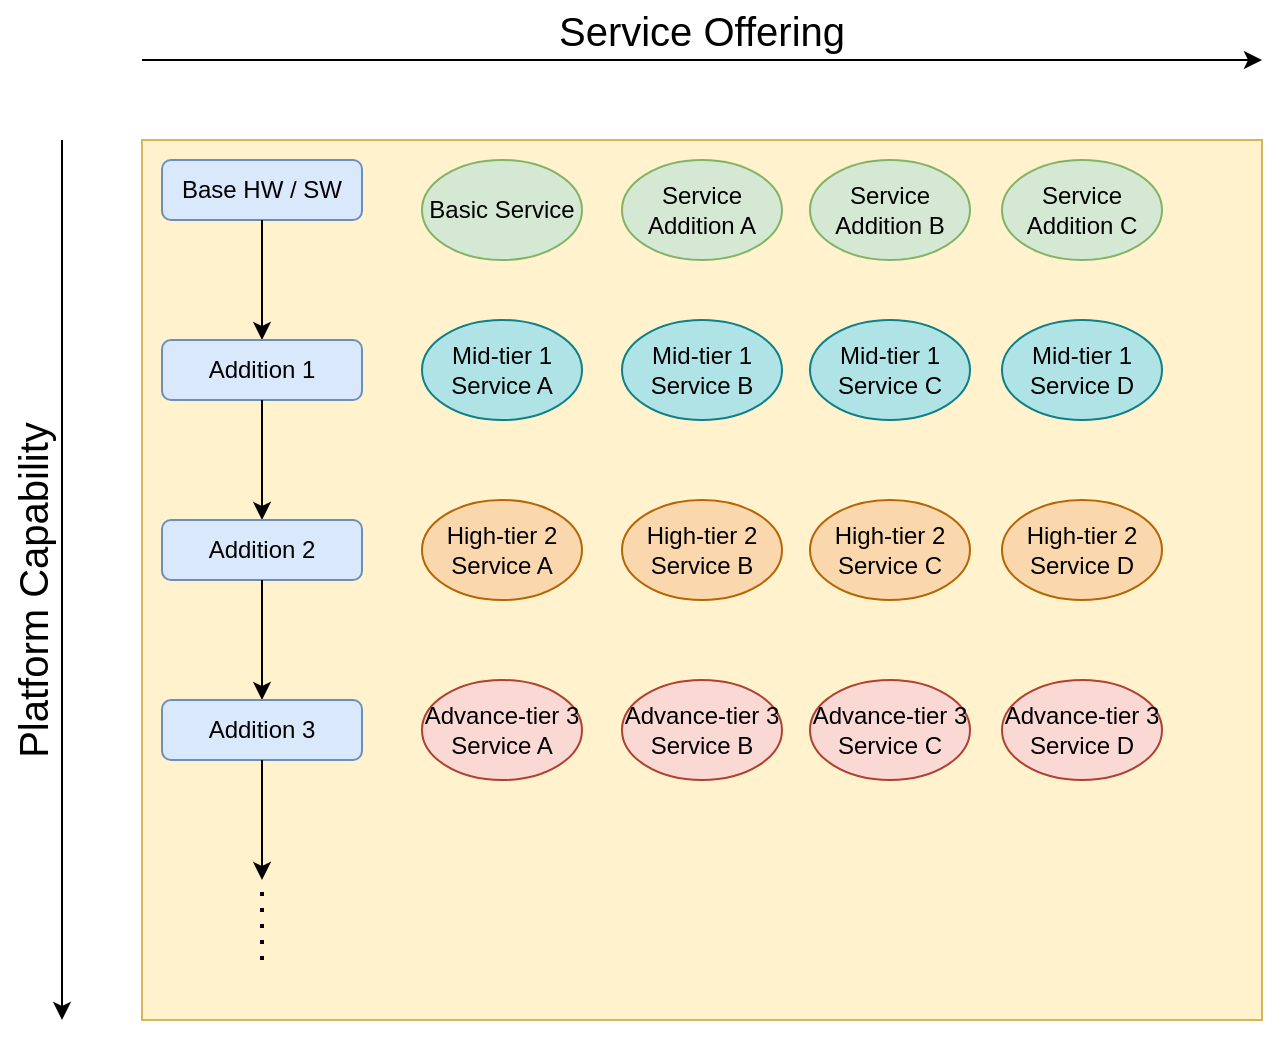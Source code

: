 <mxfile version="22.1.2" type="device">
  <diagram name="Page-1" id="fVKzoIfiD8yvwABQN3Qc">
    <mxGraphModel dx="984" dy="651" grid="1" gridSize="10" guides="1" tooltips="1" connect="1" arrows="1" fold="1" page="1" pageScale="1" pageWidth="827" pageHeight="1169" math="0" shadow="0">
      <root>
        <mxCell id="0" />
        <mxCell id="1" parent="0" />
        <mxCell id="MHmUOS_yZu0XGYur4rxJ-17" value="" style="rounded=0;whiteSpace=wrap;html=1;fillColor=#fff2cc;strokeColor=#d6b656;" vertex="1" parent="1">
          <mxGeometry x="80" y="80" width="560" height="440" as="geometry" />
        </mxCell>
        <mxCell id="MHmUOS_yZu0XGYur4rxJ-18" value="" style="endArrow=classic;html=1;rounded=0;" edge="1" parent="1">
          <mxGeometry width="50" height="50" relative="1" as="geometry">
            <mxPoint x="40" y="80" as="sourcePoint" />
            <mxPoint x="40" y="520" as="targetPoint" />
          </mxGeometry>
        </mxCell>
        <mxCell id="MHmUOS_yZu0XGYur4rxJ-19" value="Platform Capability" style="text;html=1;strokeColor=none;fillColor=none;align=center;verticalAlign=middle;whiteSpace=wrap;rounded=0;rotation=-90;fontSize=20;" vertex="1" parent="1">
          <mxGeometry x="-85" y="290" width="220" height="30" as="geometry" />
        </mxCell>
        <mxCell id="MHmUOS_yZu0XGYur4rxJ-20" value="" style="endArrow=classic;html=1;rounded=0;" edge="1" parent="1">
          <mxGeometry width="50" height="50" relative="1" as="geometry">
            <mxPoint x="80" y="40" as="sourcePoint" />
            <mxPoint x="640" y="40" as="targetPoint" />
          </mxGeometry>
        </mxCell>
        <mxCell id="MHmUOS_yZu0XGYur4rxJ-21" value="&lt;font style=&quot;font-size: 20px;&quot;&gt;Service Offering&lt;/font&gt;" style="text;html=1;strokeColor=none;fillColor=none;align=center;verticalAlign=middle;whiteSpace=wrap;rounded=0;" vertex="1" parent="1">
          <mxGeometry x="280" y="10" width="160" height="30" as="geometry" />
        </mxCell>
        <mxCell id="MHmUOS_yZu0XGYur4rxJ-22" value="Base HW / SW" style="rounded=1;whiteSpace=wrap;html=1;fillColor=#dae8fc;strokeColor=#6c8ebf;" vertex="1" parent="1">
          <mxGeometry x="90" y="90" width="100" height="30" as="geometry" />
        </mxCell>
        <mxCell id="MHmUOS_yZu0XGYur4rxJ-23" value="" style="endArrow=classic;html=1;rounded=0;exitX=0.5;exitY=1;exitDx=0;exitDy=0;" edge="1" parent="1" source="MHmUOS_yZu0XGYur4rxJ-22">
          <mxGeometry width="50" height="50" relative="1" as="geometry">
            <mxPoint x="390" y="360" as="sourcePoint" />
            <mxPoint x="140" y="180" as="targetPoint" />
          </mxGeometry>
        </mxCell>
        <mxCell id="MHmUOS_yZu0XGYur4rxJ-24" value="Addition 1" style="rounded=1;whiteSpace=wrap;html=1;fillColor=#dae8fc;strokeColor=#6c8ebf;" vertex="1" parent="1">
          <mxGeometry x="90" y="180" width="100" height="30" as="geometry" />
        </mxCell>
        <mxCell id="MHmUOS_yZu0XGYur4rxJ-25" value="" style="endArrow=classic;html=1;rounded=0;exitX=0.5;exitY=1;exitDx=0;exitDy=0;" edge="1" parent="1" source="MHmUOS_yZu0XGYur4rxJ-24">
          <mxGeometry width="50" height="50" relative="1" as="geometry">
            <mxPoint x="390" y="450" as="sourcePoint" />
            <mxPoint x="140" y="270" as="targetPoint" />
          </mxGeometry>
        </mxCell>
        <mxCell id="MHmUOS_yZu0XGYur4rxJ-26" value="Addition 2" style="rounded=1;whiteSpace=wrap;html=1;fillColor=#dae8fc;strokeColor=#6c8ebf;" vertex="1" parent="1">
          <mxGeometry x="90" y="270" width="100" height="30" as="geometry" />
        </mxCell>
        <mxCell id="MHmUOS_yZu0XGYur4rxJ-27" value="" style="endArrow=classic;html=1;rounded=0;exitX=0.5;exitY=1;exitDx=0;exitDy=0;" edge="1" parent="1" source="MHmUOS_yZu0XGYur4rxJ-26">
          <mxGeometry width="50" height="50" relative="1" as="geometry">
            <mxPoint x="390" y="540" as="sourcePoint" />
            <mxPoint x="140" y="360" as="targetPoint" />
          </mxGeometry>
        </mxCell>
        <mxCell id="MHmUOS_yZu0XGYur4rxJ-28" value="Addition 3" style="rounded=1;whiteSpace=wrap;html=1;fillColor=#dae8fc;strokeColor=#6c8ebf;" vertex="1" parent="1">
          <mxGeometry x="90" y="360" width="100" height="30" as="geometry" />
        </mxCell>
        <mxCell id="MHmUOS_yZu0XGYur4rxJ-29" value="" style="endArrow=classic;html=1;rounded=0;exitX=0.5;exitY=1;exitDx=0;exitDy=0;" edge="1" parent="1" source="MHmUOS_yZu0XGYur4rxJ-28">
          <mxGeometry width="50" height="50" relative="1" as="geometry">
            <mxPoint x="390" y="630" as="sourcePoint" />
            <mxPoint x="140" y="450" as="targetPoint" />
          </mxGeometry>
        </mxCell>
        <mxCell id="MHmUOS_yZu0XGYur4rxJ-30" value="" style="endArrow=none;dashed=1;html=1;dashPattern=1 3;strokeWidth=2;rounded=0;" edge="1" parent="1">
          <mxGeometry width="50" height="50" relative="1" as="geometry">
            <mxPoint x="140" y="490" as="sourcePoint" />
            <mxPoint x="140" y="450" as="targetPoint" />
          </mxGeometry>
        </mxCell>
        <mxCell id="MHmUOS_yZu0XGYur4rxJ-31" value="Basic Service" style="ellipse;whiteSpace=wrap;html=1;fillColor=#d5e8d4;strokeColor=#82b366;" vertex="1" parent="1">
          <mxGeometry x="220" y="90" width="80" height="50" as="geometry" />
        </mxCell>
        <mxCell id="MHmUOS_yZu0XGYur4rxJ-32" value="Service Addition A" style="ellipse;whiteSpace=wrap;html=1;fillColor=#d5e8d4;strokeColor=#82b366;" vertex="1" parent="1">
          <mxGeometry x="320" y="90" width="80" height="50" as="geometry" />
        </mxCell>
        <mxCell id="MHmUOS_yZu0XGYur4rxJ-33" value="Service Addition B" style="ellipse;whiteSpace=wrap;html=1;fillColor=#d5e8d4;strokeColor=#82b366;" vertex="1" parent="1">
          <mxGeometry x="414" y="90" width="80" height="50" as="geometry" />
        </mxCell>
        <mxCell id="MHmUOS_yZu0XGYur4rxJ-34" value="Service Addition C" style="ellipse;whiteSpace=wrap;html=1;fillColor=#d5e8d4;strokeColor=#82b366;" vertex="1" parent="1">
          <mxGeometry x="510" y="90" width="80" height="50" as="geometry" />
        </mxCell>
        <mxCell id="MHmUOS_yZu0XGYur4rxJ-35" value="Mid-tier 1 Service A" style="ellipse;whiteSpace=wrap;html=1;fillColor=#b0e3e6;strokeColor=#0e8088;" vertex="1" parent="1">
          <mxGeometry x="220" y="170" width="80" height="50" as="geometry" />
        </mxCell>
        <mxCell id="MHmUOS_yZu0XGYur4rxJ-36" value="Mid-tier 1 Service B" style="ellipse;whiteSpace=wrap;html=1;fillColor=#b0e3e6;strokeColor=#0e8088;" vertex="1" parent="1">
          <mxGeometry x="320" y="170" width="80" height="50" as="geometry" />
        </mxCell>
        <mxCell id="MHmUOS_yZu0XGYur4rxJ-37" value="Mid-tier 1 Service C" style="ellipse;whiteSpace=wrap;html=1;fillColor=#b0e3e6;strokeColor=#0e8088;" vertex="1" parent="1">
          <mxGeometry x="414" y="170" width="80" height="50" as="geometry" />
        </mxCell>
        <mxCell id="MHmUOS_yZu0XGYur4rxJ-38" value="Mid-tier 1 Service D" style="ellipse;whiteSpace=wrap;html=1;fillColor=#b0e3e6;strokeColor=#0e8088;" vertex="1" parent="1">
          <mxGeometry x="510" y="170" width="80" height="50" as="geometry" />
        </mxCell>
        <mxCell id="MHmUOS_yZu0XGYur4rxJ-39" value="High-tier 2 Service A" style="ellipse;whiteSpace=wrap;html=1;fillColor=#fad7ac;strokeColor=#b46504;" vertex="1" parent="1">
          <mxGeometry x="220" y="260" width="80" height="50" as="geometry" />
        </mxCell>
        <mxCell id="MHmUOS_yZu0XGYur4rxJ-40" value="High-tier 2 Service B" style="ellipse;whiteSpace=wrap;html=1;fillColor=#fad7ac;strokeColor=#b46504;" vertex="1" parent="1">
          <mxGeometry x="320" y="260" width="80" height="50" as="geometry" />
        </mxCell>
        <mxCell id="MHmUOS_yZu0XGYur4rxJ-41" value="High-tier 2 Service C" style="ellipse;whiteSpace=wrap;html=1;fillColor=#fad7ac;strokeColor=#b46504;" vertex="1" parent="1">
          <mxGeometry x="414" y="260" width="80" height="50" as="geometry" />
        </mxCell>
        <mxCell id="MHmUOS_yZu0XGYur4rxJ-42" value="High-tier 2 Service D" style="ellipse;whiteSpace=wrap;html=1;fillColor=#fad7ac;strokeColor=#b46504;" vertex="1" parent="1">
          <mxGeometry x="510" y="260" width="80" height="50" as="geometry" />
        </mxCell>
        <mxCell id="MHmUOS_yZu0XGYur4rxJ-43" value="Advance-tier 3 Service A" style="ellipse;whiteSpace=wrap;html=1;fillColor=#fad9d5;strokeColor=#ae4132;" vertex="1" parent="1">
          <mxGeometry x="220" y="350" width="80" height="50" as="geometry" />
        </mxCell>
        <mxCell id="MHmUOS_yZu0XGYur4rxJ-44" value="Advance-tier 3 Service B" style="ellipse;whiteSpace=wrap;html=1;fillColor=#fad9d5;strokeColor=#ae4132;" vertex="1" parent="1">
          <mxGeometry x="320" y="350" width="80" height="50" as="geometry" />
        </mxCell>
        <mxCell id="MHmUOS_yZu0XGYur4rxJ-45" value="Advance-tier 3 Service C" style="ellipse;whiteSpace=wrap;html=1;fillColor=#fad9d5;strokeColor=#ae4132;" vertex="1" parent="1">
          <mxGeometry x="414" y="350" width="80" height="50" as="geometry" />
        </mxCell>
        <mxCell id="MHmUOS_yZu0XGYur4rxJ-46" value="Advance-tier 3 Service D" style="ellipse;whiteSpace=wrap;html=1;fillColor=#fad9d5;strokeColor=#ae4132;" vertex="1" parent="1">
          <mxGeometry x="510" y="350" width="80" height="50" as="geometry" />
        </mxCell>
      </root>
    </mxGraphModel>
  </diagram>
</mxfile>
